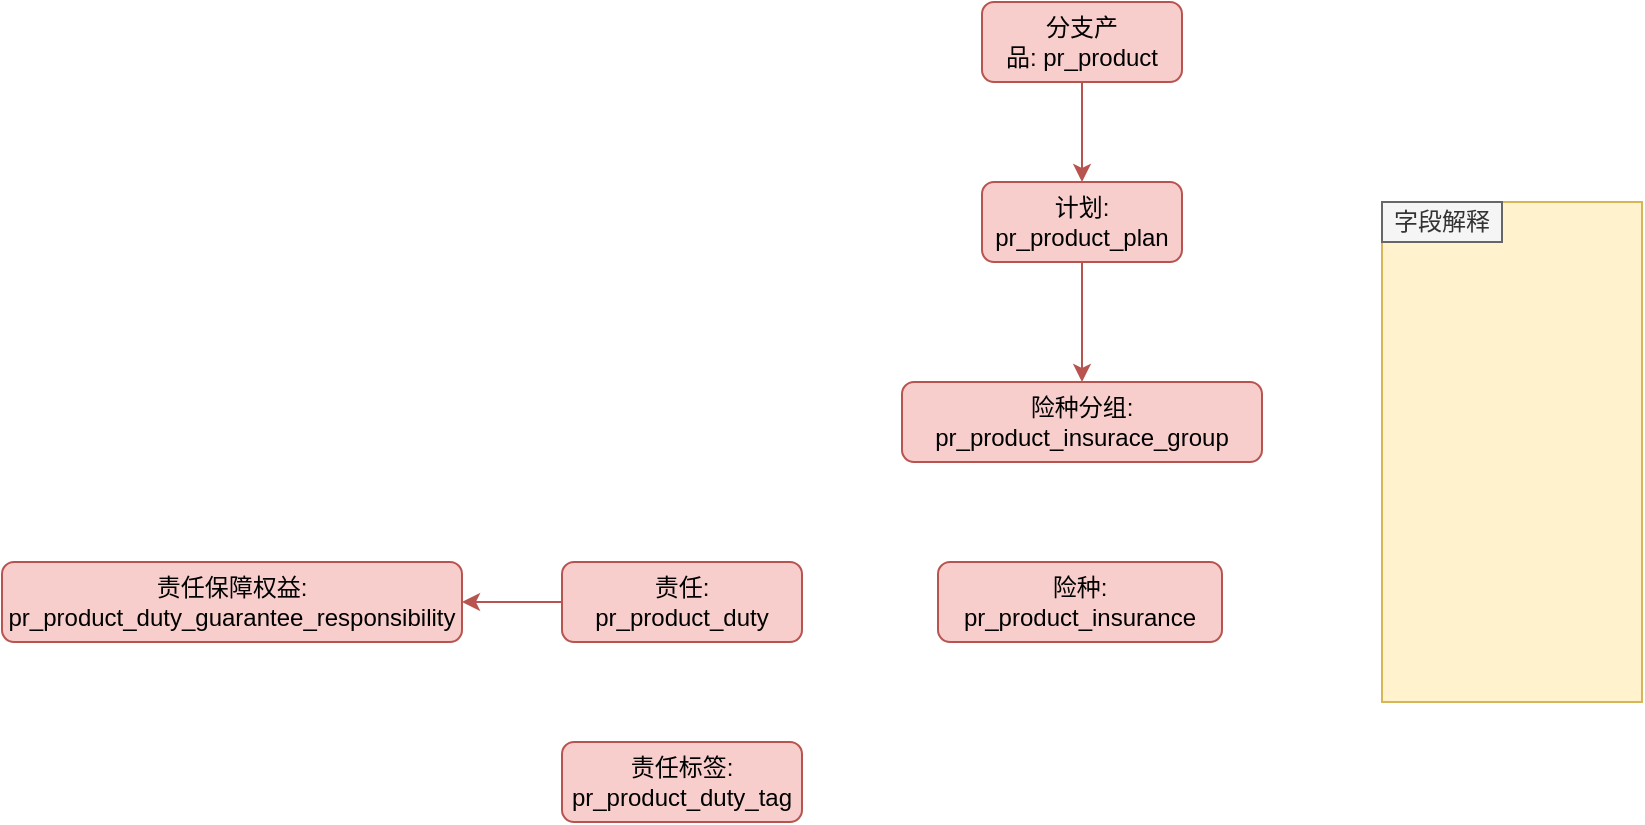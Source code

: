 <mxfile version="18.0.5" type="github">
  <diagram id="c7PBCtFl-zln3Wk0FCVX" name="Page-1">
    <mxGraphModel dx="2201" dy="801" grid="1" gridSize="10" guides="1" tooltips="1" connect="1" arrows="1" fold="1" page="1" pageScale="1" pageWidth="827" pageHeight="1169" math="0" shadow="0">
      <root>
        <mxCell id="0" />
        <mxCell id="1" parent="0" />
        <mxCell id="g3wtZTWEXbKXUvDNdkZ--6" style="edgeStyle=orthogonalEdgeStyle;rounded=0;orthogonalLoop=1;jettySize=auto;html=1;fillColor=#f8cecc;strokeColor=#b85450;" edge="1" parent="1" source="g3wtZTWEXbKXUvDNdkZ--2" target="g3wtZTWEXbKXUvDNdkZ--3">
          <mxGeometry relative="1" as="geometry" />
        </mxCell>
        <mxCell id="g3wtZTWEXbKXUvDNdkZ--2" value="分支产品:&amp;nbsp;pr_product" style="rounded=1;whiteSpace=wrap;html=1;fillColor=#f8cecc;strokeColor=#b85450;" vertex="1" parent="1">
          <mxGeometry x="340" y="60" width="100" height="40" as="geometry" />
        </mxCell>
        <mxCell id="g3wtZTWEXbKXUvDNdkZ--8" style="edgeStyle=orthogonalEdgeStyle;rounded=0;orthogonalLoop=1;jettySize=auto;html=1;entryX=0.5;entryY=0;entryDx=0;entryDy=0;fillColor=#f8cecc;strokeColor=#b85450;" edge="1" parent="1" source="g3wtZTWEXbKXUvDNdkZ--3" target="g3wtZTWEXbKXUvDNdkZ--7">
          <mxGeometry relative="1" as="geometry" />
        </mxCell>
        <mxCell id="g3wtZTWEXbKXUvDNdkZ--3" value="计划:&lt;br&gt;pr_product_plan" style="rounded=1;whiteSpace=wrap;html=1;fillColor=#f8cecc;strokeColor=#b85450;" vertex="1" parent="1">
          <mxGeometry x="340" y="150" width="100" height="40" as="geometry" />
        </mxCell>
        <mxCell id="g3wtZTWEXbKXUvDNdkZ--7" value="险种分组:&lt;br&gt;pr_product_insurace_group" style="rounded=1;whiteSpace=wrap;html=1;fillColor=#f8cecc;strokeColor=#b85450;" vertex="1" parent="1">
          <mxGeometry x="300" y="250" width="180" height="40" as="geometry" />
        </mxCell>
        <mxCell id="g3wtZTWEXbKXUvDNdkZ--10" value="险种:&lt;br&gt;pr_product_insurance" style="rounded=1;whiteSpace=wrap;html=1;fillColor=#f8cecc;strokeColor=#b85450;" vertex="1" parent="1">
          <mxGeometry x="318" y="340" width="142" height="40" as="geometry" />
        </mxCell>
        <mxCell id="g3wtZTWEXbKXUvDNdkZ--15" style="edgeStyle=orthogonalEdgeStyle;rounded=0;orthogonalLoop=1;jettySize=auto;html=1;entryX=1;entryY=0.5;entryDx=0;entryDy=0;fillColor=#f8cecc;strokeColor=#b85450;" edge="1" parent="1" source="g3wtZTWEXbKXUvDNdkZ--11" target="g3wtZTWEXbKXUvDNdkZ--14">
          <mxGeometry relative="1" as="geometry" />
        </mxCell>
        <mxCell id="g3wtZTWEXbKXUvDNdkZ--11" value="责任:&lt;br&gt;pr_product_duty" style="rounded=1;whiteSpace=wrap;html=1;fillColor=#f8cecc;strokeColor=#b85450;" vertex="1" parent="1">
          <mxGeometry x="130" y="340" width="120" height="40" as="geometry" />
        </mxCell>
        <mxCell id="g3wtZTWEXbKXUvDNdkZ--13" value="责任标签:&lt;br&gt;pr_product_duty_tag" style="rounded=1;whiteSpace=wrap;html=1;fillColor=#f8cecc;strokeColor=#b85450;" vertex="1" parent="1">
          <mxGeometry x="130" y="430" width="120" height="40" as="geometry" />
        </mxCell>
        <mxCell id="g3wtZTWEXbKXUvDNdkZ--14" value="责任保障权益:&lt;br&gt;pr_product_duty_guarantee_responsibility" style="rounded=1;whiteSpace=wrap;html=1;fillColor=#f8cecc;strokeColor=#b85450;" vertex="1" parent="1">
          <mxGeometry x="-150" y="340" width="230" height="40" as="geometry" />
        </mxCell>
        <mxCell id="g3wtZTWEXbKXUvDNdkZ--18" value="" style="whiteSpace=wrap;html=1;fillColor=#fff2cc;strokeColor=#d6b656;" vertex="1" parent="1">
          <mxGeometry x="540" y="160" width="130" height="250" as="geometry" />
        </mxCell>
        <mxCell id="g3wtZTWEXbKXUvDNdkZ--19" value="字段解释" style="text;html=1;align=center;verticalAlign=middle;whiteSpace=wrap;rounded=0;fillColor=#f5f5f5;fontColor=#333333;strokeColor=#666666;" vertex="1" parent="1">
          <mxGeometry x="540" y="160" width="60" height="20" as="geometry" />
        </mxCell>
      </root>
    </mxGraphModel>
  </diagram>
</mxfile>

